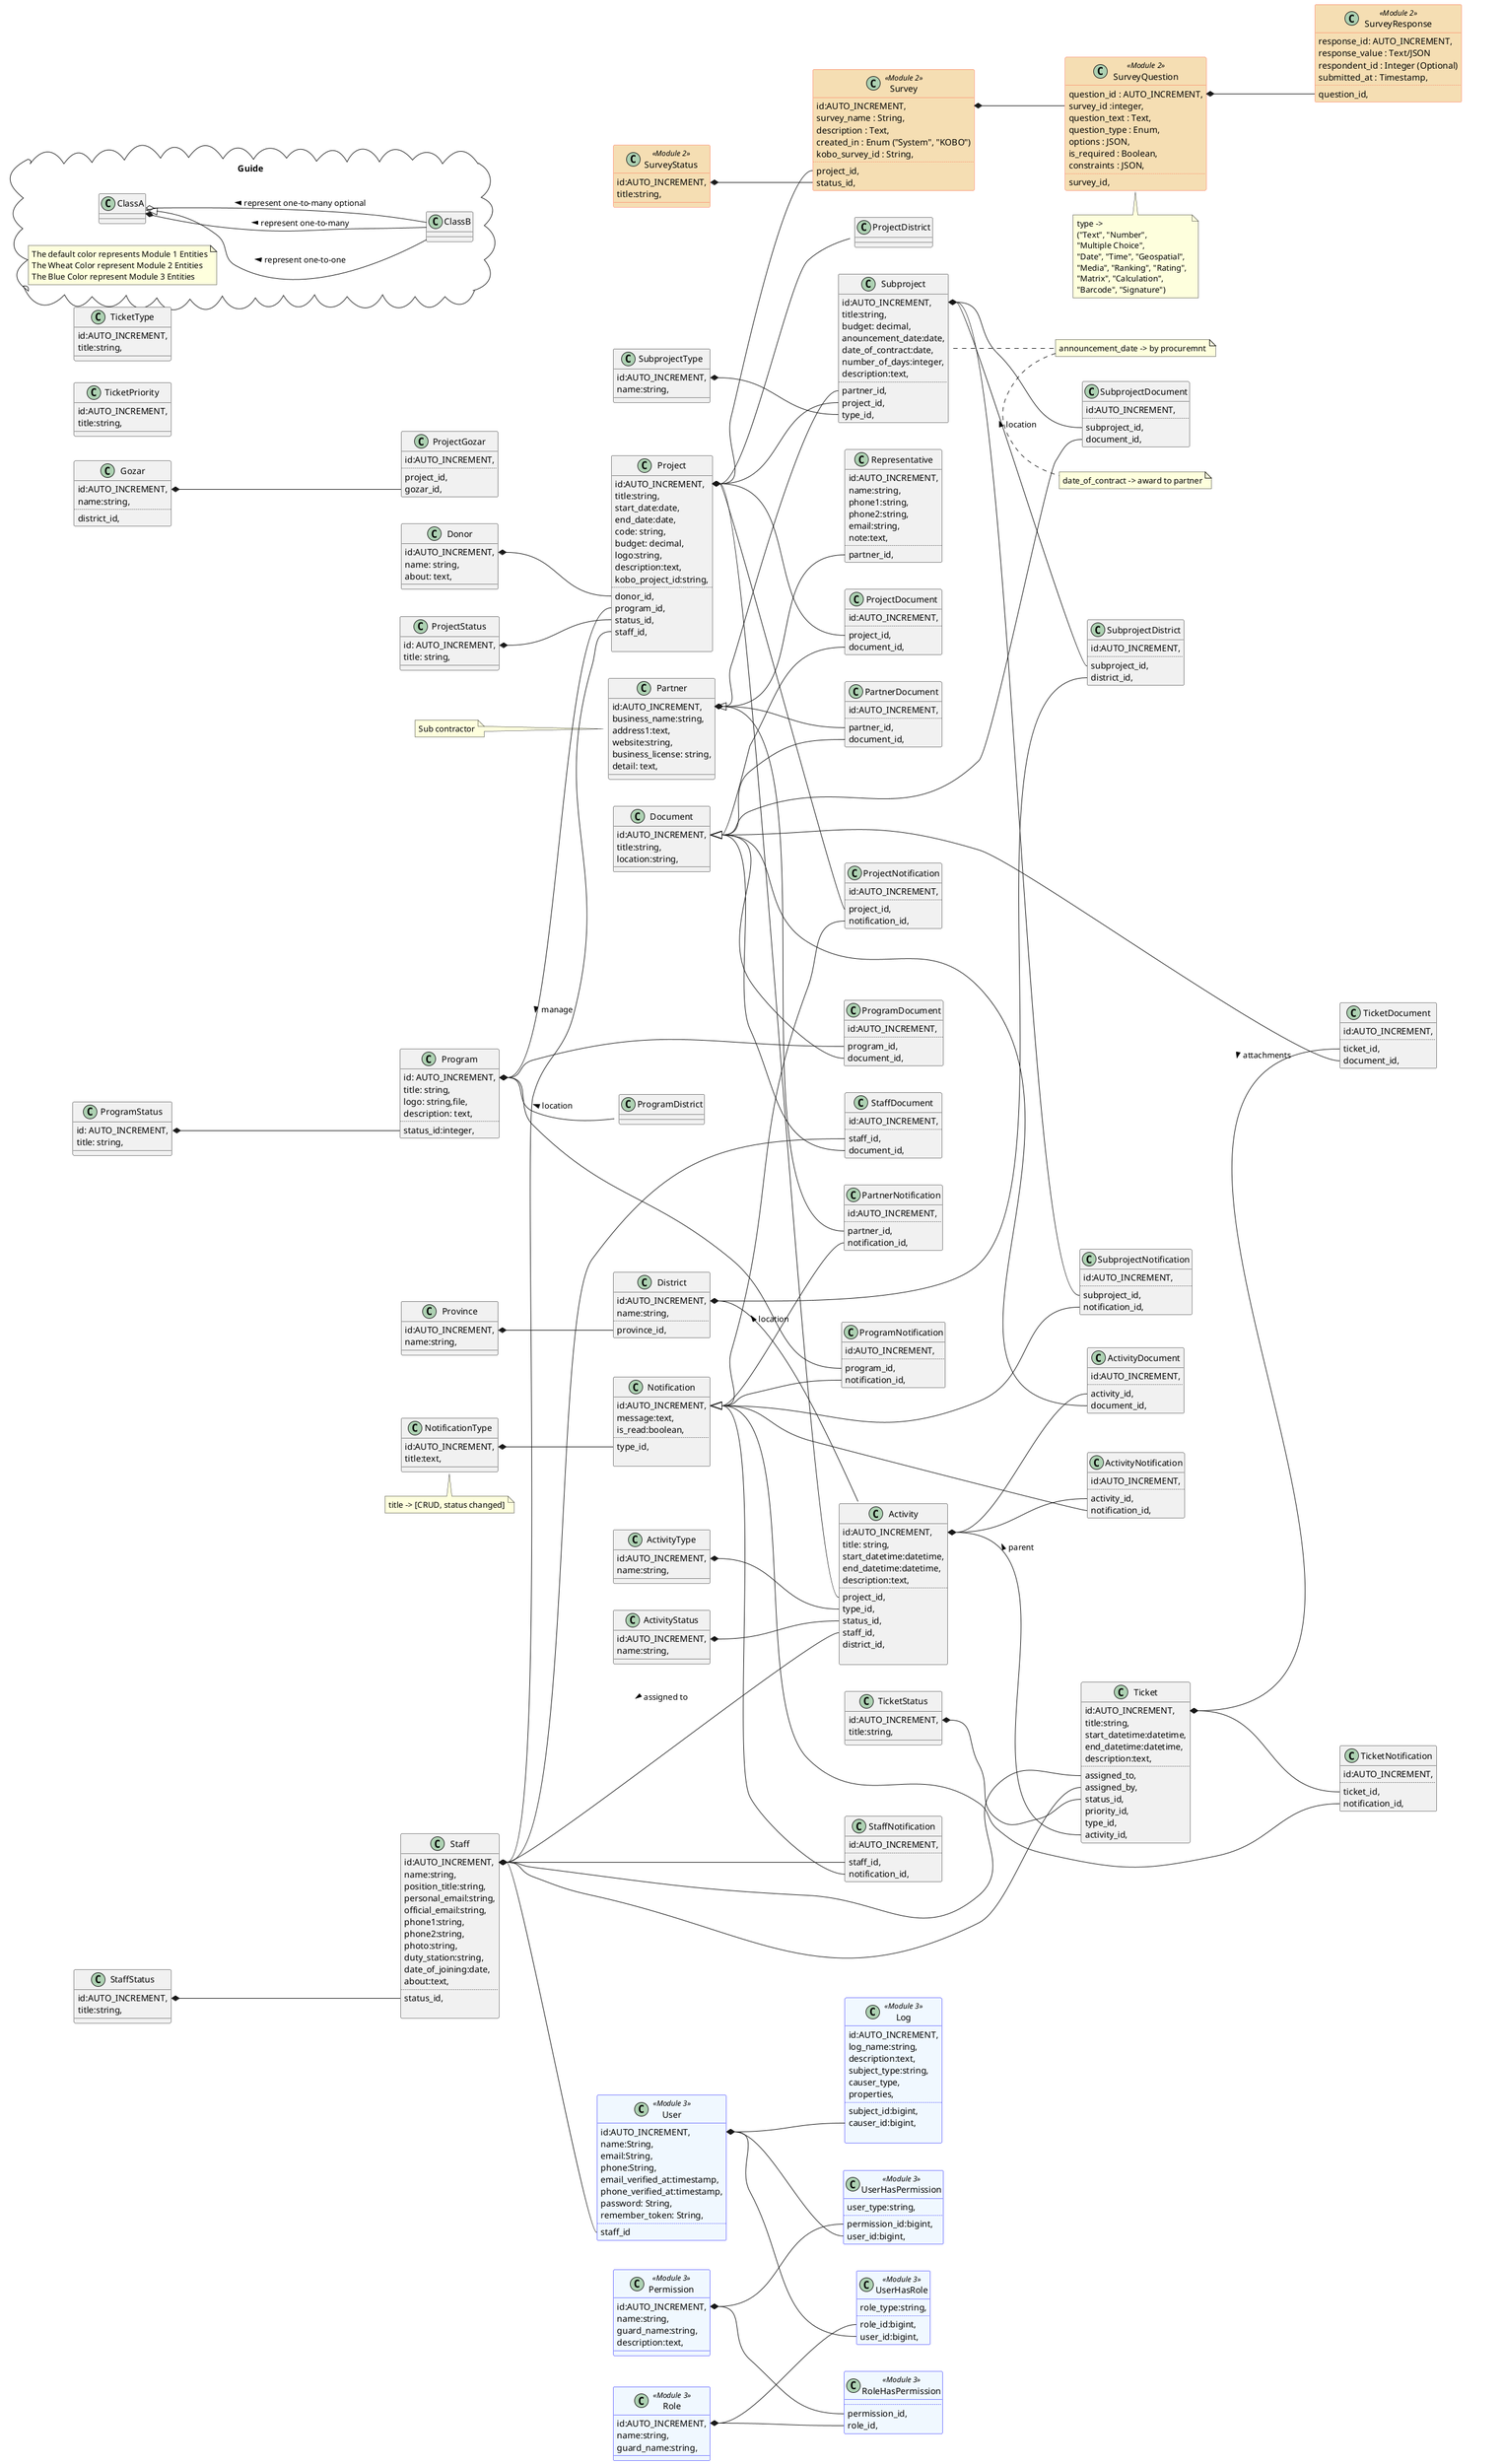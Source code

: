 @startuml
left to right direction
package Guide <<Cloud>> {
class ClassA  
class ClassB 
ClassA <|-- ClassB : < represent one-to-one
ClassA *-- ClassB : < represent one-to-many
ClassA o-- ClassB : < represent one-to-many optional
note as N1
The default color represents Module 1 Entities
The Wheat Color represent Module 2 Entities
The Blue Color represent Module 3 Entities
end note
}
skinparam class {
BackgroundColor<<Module 3>> AliceBlue 
BorderColor<<Module 3>> Blue
BackgroundColor<<Module 2>> Wheat
BorderColor<<Module 2>> Tomato
}

class Province {
    id:AUTO_INCREMENT,
    name:string,
}

Province::id *-- District::province_id
class District {
    id:AUTO_INCREMENT,
    name:string,
    ..
    province_id,
}

class Gozar {
    id:AUTO_INCREMENT,
    name:string,
    ..
    district_id,
}


class ProgramStatus {
    id: AUTO_INCREMENT,
    title: string,
}

Program::id *-- ProgramDistrict::program_id : < location
ProgramStatus::id *-- Program::status_id
class Program {
    id: AUTO_INCREMENT,
    title: string,
    logo: string,file,
    description: text,
    ..
    status_id:integer,
}

Program::id *-- ProgramDocument::program_id
class ProgramDocument {
    id:AUTO_INCREMENT,
    ..
    program_id,
    document_id,
}

Program::id *-- ProgramNotification::program_id
class ProgramNotification {
    id:AUTO_INCREMENT,
    ..
    program_id,
    notification_id,
}

class Donor {
    id:AUTO_INCREMENT,
    name: string,
    about: text,
}

Gozar::id *-- ProjectGozar::gozar_id
class ProjectGozar {
    id:AUTO_INCREMENT,
    ..
    project_id,
    gozar_id,
}
class ProjectStatus {
    id: AUTO_INCREMENT,
    title: string,
} 

Project::id *-- ProjectDistrict::project_id
Donor::id *-- Project::donor_id
Program::id *-- Project::program_id
ProjectStatus::id *-- Project::status_id
class Project {
    id:AUTO_INCREMENT,
    title:string,
    start_date:date,
    end_date:date,
    code: string,
    budget: decimal,
    logo:string,
    description:text,
    kobo_project_id:string,
    ..
    donor_id,
    program_id,
    status_id,
    staff_id,

}

Project::id *-- ProjectDocument::project_id
class ProjectDocument {
    id:AUTO_INCREMENT,
    ..
    project_id,
    document_id,
}

Project::id *-- ProjectNotification::project_id
class ProjectNotification {
    id:AUTO_INCREMENT,
    ..
    project_id,
    notification_id,
}

class Partner {
    id:AUTO_INCREMENT,
    business_name:string,
    address1:text,
    website:string,
    business_license: string,
    detail: text,
}
note left : Sub contractor

Partner::id *-- PartnerDocument::partner_id
class PartnerDocument {
    id:AUTO_INCREMENT,
    ..
    partner_id,
    document_id,
}

Partner::id *-- PartnerNotification::partner_id
class PartnerNotification {
    id:AUTO_INCREMENT,
    ..
    partner_id,
    notification_id,
}

Partner::id <|-- Representative::partner_id
class Representative {
    id:AUTO_INCREMENT,
    name:string,
    phone1:string,
    phone2:string,
    email:string,
    note:text,
    ..
    partner_id,
}

District::id *-- SubprojectDistrict::district_id
class SubprojectDistrict {
    id:AUTO_INCREMENT,
    ..
    subproject_id,
    district_id,
}

class SubprojectType {
    id:AUTO_INCREMENT,
    name:string,
}
Subproject::id *-- SubprojectDistrict::subproject_id : < location
Partner::id *-- Subproject::partner_id
Project::id *-- Subproject::project_id
SubprojectType::id *-- Subproject::type_id
class Subproject {
    id:AUTO_INCREMENT,
    title:string,
    budget: decimal,
    anouncement_date:date,
    date_of_contract:date,
    number_of_days:integer,
    description:text,
    ..
    partner_id,
    project_id,
    type_id,
}
note right: announcement_date -> by procuremnt
note bottom: date_of_contract -> award to partner

Subproject::id *-- SubprojectDocument::subproject_id
class SubprojectDocument {
    id:AUTO_INCREMENT,
    ..
    subproject_id,
    document_id,
}

Subproject::id *-- SubprojectNotification::subproject_id
class SubprojectNotification {
    id:AUTO_INCREMENT,
    ..
    subproject_id,
    notification_id,
}

class ActivityType {
    id:AUTO_INCREMENT,
    name:string,
}

class ActivityStatus {
    id:AUTO_INCREMENT,
    name:string,
}

District::id *-- Activity::distict_id : < location
Project::id *-- Activity::project_id
ActivityType::id *-- Activity::type_id
ActivityStatus::id *-- Activity::status_id
class Activity {
    id:AUTO_INCREMENT,
    title: string,
    start_datetime:datetime,
    end_datetime:datetime,
    description:text,
    ..
    project_id,
    type_id,
    status_id,
    staff_id,
    district_id,

}

Activity::id *-- ActivityDocument::activity_id
class ActivityDocument {
    id:AUTO_INCREMENT,
    ..
    activity_id,
    document_id,
}

Activity::id *-- ActivityNotification::activity_id
class ActivityNotification {
    id:AUTO_INCREMENT,
    ..
    activity_id,
    notification_id,
}

class StaffStatus {
    id:AUTO_INCREMENT,
    title:string,
}
StaffStatus::id *-- Staff::status_id
Staff::id *-- Activity::staff_id : < assigned to 
Staff::id *-- Project::staff_id : < manage 
class Staff {
    id:AUTO_INCREMENT,
    name:string,
    position_title:string,
    personal_email:string,
    official_email:string,
    phone1:string,
    phone2:string,
    photo:string,
    duty_station:string,
    date_of_joining:date,
    about:text,
    ..
    status_id,

}

Staff::id *-- StaffDocument::staff_id
class StaffDocument {
    id:AUTO_INCREMENT,
    ..
    staff_id,
    document_id,
}

Staff::id *-- StaffNotification::staff_id
class StaffNotification {
    id:AUTO_INCREMENT,
    ..
    staff_id,
    notification_id,
}

class TicketStatus {
    id:AUTO_INCREMENT,
    title:string,
}

class TicketPriority {
    id:AUTO_INCREMENT,
    title:string,
}

class TicketType {
    id:AUTO_INCREMENT,
    title:string,
}

TicketStatus::id *-- Ticket::status_id
Activity::id *-- Ticket::activity_id : < parent
Staff::id *-- Ticket::assigned_to
Staff::id *-- Ticket::assigned_by
class Ticket {
    id:AUTO_INCREMENT,
    title:string,
    start_datetime:datetime,
    end_datetime:datetime,
    description:text,
    ..
    assigned_to,
    assigned_by,
    status_id,
    priority_id,
    type_id,
    activity_id,
}

Ticket::id *-- TicketDocument::ticket_id : < attachments
class TicketDocument {
    id:AUTO_INCREMENT,
    ..
    ticket_id,
    document_id,
}

Ticket::id *-- TicketNotification::ticket_id
class TicketNotification {
    id:AUTO_INCREMENT,
    ..
    ticket_id,
    notification_id,
}

class SurveyStatus <<Module 2>> {
    id:AUTO_INCREMENT,
    title:string,
}
Project::id *-- Survey::project_id
SurveyStatus::id *-- Survey::status_id
class Survey <<Module 2>> {
  id:AUTO_INCREMENT,
  survey_name : String,
  description : Text,
  created_in : Enum ("System", "KOBO")
  kobo_survey_id : String,
  ..
  project_id,
  status_id,
}

Survey::id *-- SurveyQuestion::survey_id
class SurveyQuestion <<Module 2>> {
  question_id : AUTO_INCREMENT,
  survey_id :integer,
  question_text : Text,
  question_type : Enum, 
  options : JSON,
  is_required : Boolean,
  constraints : JSON,
  ..
  survey_id,
}
note bottom of SurveyQuestion 
type -> 
("Text", "Number", 
"Multiple Choice", 
"Date", "Time", "Geospatial", 
"Media", "Ranking", "Rating", 
"Matrix", "Calculation", 
"Barcode", "Signature")
end note

 
SurveyQuestion::id *-- SurveyResponse::question_id
class SurveyResponse <<Module 2>> {
  response_id: AUTO_INCREMENT,
  response_value : Text/JSON
  respondent_id : Integer (Optional)
  submitted_at : Timestamp,
  ..
  question_id,
}

Staff::id *-- User::staff_id
class User <<Module 3>> {
    id:AUTO_INCREMENT,
    name:String,
    email:String,
    phone:String,
    email_verified_at:timestamp,
    phone_verified_at:timestamp,
    password: String,
    remember_token: String,
    ..
    staff_id
}


class Role <<Module 3>> {
    id:AUTO_INCREMENT,
    name:string,
    guard_name:string,
}
User::id *-- UserHasRole::user_id
Role::id *-- UserHasRole::role_id
class UserHasRole <<Module 3>> {
    role_type:string,
    ..
    role_id:bigint,
    user_id:bigint,
} 

class Permission <<Module 3>> {
    id:AUTO_INCREMENT,
    name:string,
    guard_name:string,
    description:text,
}

User::id *-- UserHasPermission::user_id
Permission::id *-- UserHasPermission::permission_id
class UserHasPermission <<Module 3>> {
    user_type:string,
    ..
    permission_id:bigint,
    user_id:bigint,
} 

Permission::id *-- RoleHasPermission::permission_id
Role::id *-- RoleHasPermission::role_id
class RoleHasPermission <<Module 3>> {
    ..
    permission_id,
    role_id,
}

User::id *-- Log::causer_id
class Log <<Module 3>> {
    id:AUTO_INCREMENT,
    log_name:string,
    description:text,
    subject_type:string,
    causer_type,
    properties,
    ..
    subject_id:bigint,
    causer_id:bigint,

}






Document::id <|-- ProgramDocument::document_id
Document::id <|-- ProjectDocument::document_id
Document::id <|-- PartnerDocument::document_id
Document::id <|-- SubprojectDocument::document_id
Document::id <|-- ActivityDocument::document_id
Document::id <|-- StaffDocument::document_id
Document::id <|-- TicketDocument::document_id
class Document {
    id:AUTO_INCREMENT,
    title:string,
    location:string,
}

class NotificationType {
    id:AUTO_INCREMENT,
    title:text, 
}
note bottom: title -> [CRUD, status changed]

Notification::id <|-- ProgramNotification::notification_id
Notification::id <|-- ProjectNotification::notification_id
Notification::id <|-- PartnerNotification::notification_id
Notification::id <|-- SubprojectNotification::notification_id
Notification::id <|-- ActivityNotification::notification_id
Notification::id <|-- StaffNotification::notification_id
Notification::id <|-- TicketNotification::notification_id
NotificationType::id *-- Notification::type_id
class Notification {
    id:AUTO_INCREMENT,
    message:text,
    is_read:boolean,
    ..
    type_id,
    
}


@enduml